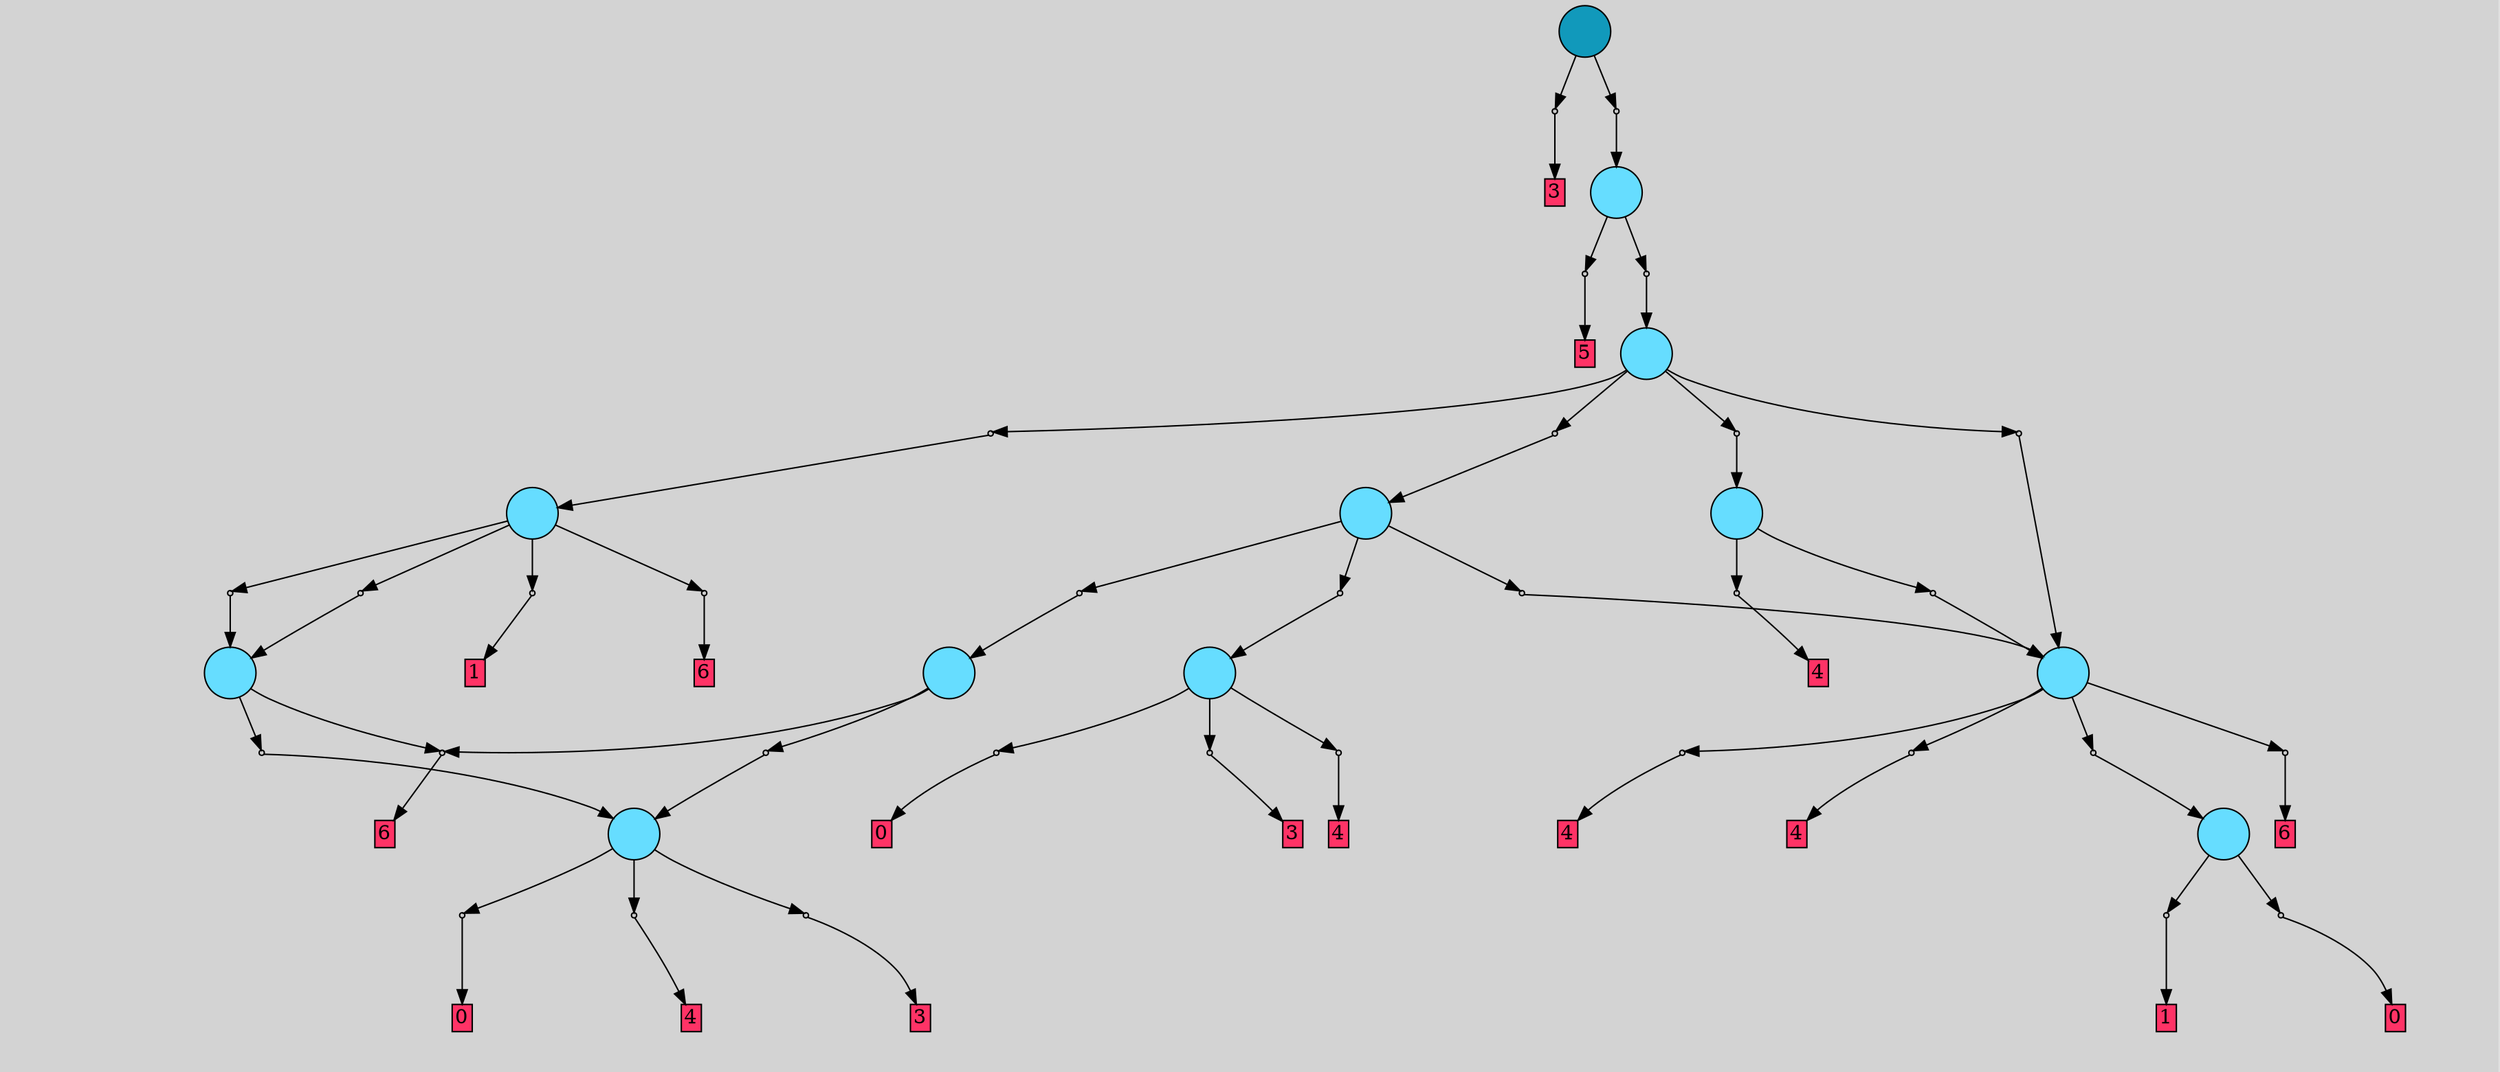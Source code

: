 // File exported with GEGELATI v1.3.1
// On the 2024-04-12 16:03:49
// With the File::TPGGraphDotExporter
digraph{
	graph[pad = "0.212, 0.055" bgcolor = lightgray]
	node[shape=circle style = filled label = ""]
		T0 [fillcolor="#66ddff"]
		T1 [fillcolor="#66ddff"]
		T2 [fillcolor="#66ddff"]
		T3 [fillcolor="#66ddff"]
		T4 [fillcolor="#66ddff"]
		T5 [fillcolor="#66ddff"]
		T6 [fillcolor="#66ddff"]
		T7 [fillcolor="#66ddff"]
		T8 [fillcolor="#66ddff"]
		T9 [fillcolor="#66ddff"]
		T10 [fillcolor="#66ddff"]
		T11 [fillcolor="#1199bb"]
		P0 [fillcolor="#cccccc" shape=point] //
		I0 [shape=box style=invis label="7|5&4|2#0|6&#92;n6|3&3|6#3|3&#92;n4|1&0|3#0|5&#92;n1|0&2|5#0|1&#92;n"]
		P0 -> I0[style=invis]
		A0 [fillcolor="#ff3366" shape=box margin=0.03 width=0 height=0 label="0"]
		T0 -> P0 -> A0
		P1 [fillcolor="#cccccc" shape=point] //
		I1 [shape=box style=invis label="5|6&0|0#3|5&#92;n3|0&1|3#0|6&#92;n"]
		P1 -> I1[style=invis]
		A1 [fillcolor="#ff3366" shape=box margin=0.03 width=0 height=0 label="1"]
		T0 -> P1 -> A1
		P2 [fillcolor="#cccccc" shape=point] //
		I2 [shape=box style=invis label="2|0&1|6#3|1&#92;n"]
		P2 -> I2[style=invis]
		A2 [fillcolor="#ff3366" shape=box margin=0.03 width=0 height=0 label="0"]
		T1 -> P2 -> A2
		P3 [fillcolor="#cccccc" shape=point] //
		I3 [shape=box style=invis label="7|0&4|6#3|3&#92;n"]
		P3 -> I3[style=invis]
		A3 [fillcolor="#ff3366" shape=box margin=0.03 width=0 height=0 label="4"]
		T1 -> P3 -> A3
		P4 [fillcolor="#cccccc" shape=point] //
		I4 [shape=box style=invis label="2|0&3|4#1|2&#92;n"]
		P4 -> I4[style=invis]
		A4 [fillcolor="#ff3366" shape=box margin=0.03 width=0 height=0 label="3"]
		T1 -> P4 -> A4
		P5 [fillcolor="#cccccc" shape=point] //
		I5 [shape=box style=invis label="2|0&1|3#3|7&#92;n"]
		P5 -> I5[style=invis]
		T2 -> P5 -> T0
		P6 [fillcolor="#cccccc" shape=point] //
		I6 [shape=box style=invis label="0|0&3|7#3|5&#92;n"]
		P6 -> I6[style=invis]
		A5 [fillcolor="#ff3366" shape=box margin=0.03 width=0 height=0 label="6"]
		T2 -> P6 -> A5
		P7 [fillcolor="#cccccc" shape=point] //
		I7 [shape=box style=invis label="6|0&4|4#3|7&#92;n"]
		P7 -> I7[style=invis]
		A6 [fillcolor="#ff3366" shape=box margin=0.03 width=0 height=0 label="4"]
		T2 -> P7 -> A6
		P8 [fillcolor="#cccccc" shape=point] //
		I8 [shape=box style=invis label="6|0&1|1#2|4&#92;n"]
		P8 -> I8[style=invis]
		A7 [fillcolor="#ff3366" shape=box margin=0.03 width=0 height=0 label="4"]
		T2 -> P8 -> A7
		P9 [fillcolor="#cccccc" shape=point] //
		I9 [shape=box style=invis label="0|0&0|0#3|5&#92;n"]
		P9 -> I9[style=invis]
		A8 [fillcolor="#ff3366" shape=box margin=0.03 width=0 height=0 label="4"]
		T3 -> P9 -> A8
		P10 [fillcolor="#cccccc" shape=point] //
		I10 [shape=box style=invis label="2|0&1|6#3|1&#92;n"]
		P10 -> I10[style=invis]
		A9 [fillcolor="#ff3366" shape=box margin=0.03 width=0 height=0 label="0"]
		T3 -> P10 -> A9
		P11 [fillcolor="#cccccc" shape=point] //
		I11 [shape=box style=invis label="3|0&1|7#2|6&#92;n6|0&0|0#2|4&#92;n"]
		P11 -> I11[style=invis]
		A10 [fillcolor="#ff3366" shape=box margin=0.03 width=0 height=0 label="3"]
		T3 -> P11 -> A10
		P12 [fillcolor="#cccccc" shape=point] //
		I12 [shape=box style=invis label="7|0&4|7#4|2&#92;n"]
		P12 -> I12[style=invis]
		T4 -> P12 -> T1
		P13 [fillcolor="#cccccc" shape=point] //
		I13 [shape=box style=invis label="0|0&3|7#3|5&#92;n"]
		P13 -> I13[style=invis]
		A11 [fillcolor="#ff3366" shape=box margin=0.03 width=0 height=0 label="6"]
		T4 -> P13 -> A11
		P14 [fillcolor="#cccccc" shape=point] //
		I14 [shape=box style=invis label="7|0&4|7#4|2&#92;n"]
		P14 -> I14[style=invis]
		T5 -> P14 -> T1
		T5 -> P13
		P15 [fillcolor="#cccccc" shape=point] //
		I15 [shape=box style=invis label="1|0&3|0#2|2&#92;n"]
		P15 -> I15[style=invis]
		A12 [fillcolor="#ff3366" shape=box margin=0.03 width=0 height=0 label="4"]
		T6 -> P15 -> A12
		P16 [fillcolor="#cccccc" shape=point] //
		I16 [shape=box style=invis label="1|0&3|0#4|0&#92;n"]
		P16 -> I16[style=invis]
		T6 -> P16 -> T2
		P17 [fillcolor="#cccccc" shape=point] //
		I17 [shape=box style=invis label="3|0&3|7#0|7&#92;n"]
		P17 -> I17[style=invis]
		A13 [fillcolor="#ff3366" shape=box margin=0.03 width=0 height=0 label="1"]
		T7 -> P17 -> A13
		P18 [fillcolor="#cccccc" shape=point] //
		I18 [shape=box style=invis label="1|0&1|7#2|5&#92;n"]
		P18 -> I18[style=invis]
		A14 [fillcolor="#ff3366" shape=box margin=0.03 width=0 height=0 label="6"]
		T7 -> P18 -> A14
		P19 [fillcolor="#cccccc" shape=point] //
		I19 [shape=box style=invis label="0|0&3|0#3|7&#92;n"]
		P19 -> I19[style=invis]
		T7 -> P19 -> T5
		P20 [fillcolor="#cccccc" shape=point] //
		I20 [shape=box style=invis label="2|0&3|0#3|6&#92;n"]
		P20 -> I20[style=invis]
		T7 -> P20 -> T5
		P21 [fillcolor="#cccccc" shape=point] //
		I21 [shape=box style=invis label="1|0&3|5#4|0&#92;n"]
		P21 -> I21[style=invis]
		T8 -> P21 -> T3
		P22 [fillcolor="#cccccc" shape=point] //
		I22 [shape=box style=invis label="1|0&2|0#4|6&#92;n"]
		P22 -> I22[style=invis]
		T8 -> P22 -> T2
		P23 [fillcolor="#cccccc" shape=point] //
		I23 [shape=box style=invis label="3|0&2|6#0|6&#92;n"]
		P23 -> I23[style=invis]
		T8 -> P23 -> T4
		P24 [fillcolor="#cccccc" shape=point] //
		I24 [shape=box style=invis label="2|0&2|2#2|1&#92;n"]
		P24 -> I24[style=invis]
		T9 -> P24 -> T7
		P25 [fillcolor="#cccccc" shape=point] //
		I25 [shape=box style=invis label="1|0&3|5#4|0&#92;n"]
		P25 -> I25[style=invis]
		T9 -> P25 -> T8
		P26 [fillcolor="#cccccc" shape=point] //
		I26 [shape=box style=invis label="3|0&1|5#3|3&#92;n"]
		P26 -> I26[style=invis]
		T9 -> P26 -> T6
		P27 [fillcolor="#cccccc" shape=point] //
		I27 [shape=box style=invis label="1|0&3|0#4|0&#92;n"]
		P27 -> I27[style=invis]
		T9 -> P27 -> T2
		P28 [fillcolor="#cccccc" shape=point] //
		I28 [shape=box style=invis label="3|0&3|5#0|7&#92;n"]
		P28 -> I28[style=invis]
		A15 [fillcolor="#ff3366" shape=box margin=0.03 width=0 height=0 label="5"]
		T10 -> P28 -> A15
		P29 [fillcolor="#cccccc" shape=point] //
		I29 [shape=box style=invis label="8|0&2|2#3|0&#92;n"]
		P29 -> I29[style=invis]
		T10 -> P29 -> T9
		P30 [fillcolor="#cccccc" shape=point] //
		I30 [shape=box style=invis label="8|4&2|7#1|7&#92;n2|0&0|4#3|5&#92;n"]
		P30 -> I30[style=invis]
		A16 [fillcolor="#ff3366" shape=box margin=0.03 width=0 height=0 label="3"]
		T11 -> P30 -> A16
		P31 [fillcolor="#cccccc" shape=point] //
		I31 [shape=box style=invis label="8|0&2|2#3|0&#92;n"]
		P31 -> I31[style=invis]
		T11 -> P31 -> T10
		{ rank= same T11 }
}
